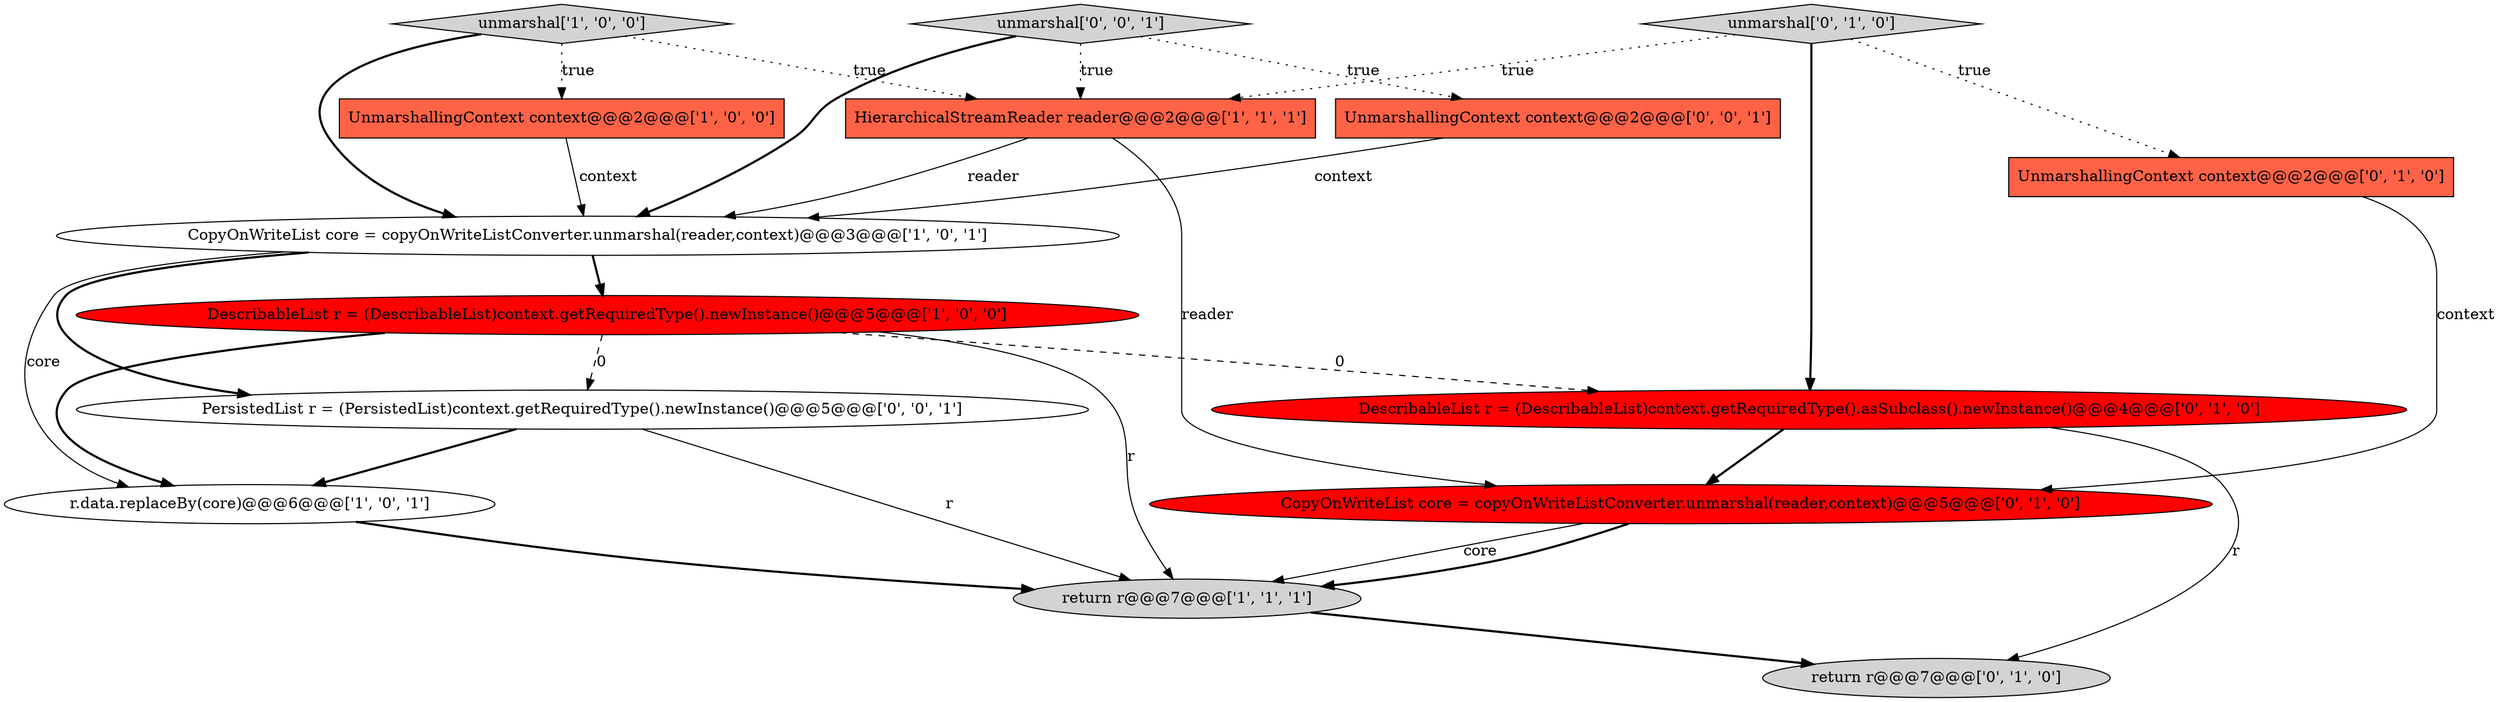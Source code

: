 digraph {
10 [style = filled, label = "CopyOnWriteList core = copyOnWriteListConverter.unmarshal(reader,context)@@@5@@@['0', '1', '0']", fillcolor = red, shape = ellipse image = "AAA1AAABBB2BBB"];
12 [style = filled, label = "PersistedList r = (PersistedList)context.getRequiredType().newInstance()@@@5@@@['0', '0', '1']", fillcolor = white, shape = ellipse image = "AAA0AAABBB3BBB"];
2 [style = filled, label = "HierarchicalStreamReader reader@@@2@@@['1', '1', '1']", fillcolor = tomato, shape = box image = "AAA0AAABBB1BBB"];
5 [style = filled, label = "r.data.replaceBy(core)@@@6@@@['1', '0', '1']", fillcolor = white, shape = ellipse image = "AAA0AAABBB1BBB"];
8 [style = filled, label = "return r@@@7@@@['0', '1', '0']", fillcolor = lightgray, shape = ellipse image = "AAA0AAABBB2BBB"];
9 [style = filled, label = "DescribableList r = (DescribableList)context.getRequiredType().asSubclass().newInstance()@@@4@@@['0', '1', '0']", fillcolor = red, shape = ellipse image = "AAA1AAABBB2BBB"];
4 [style = filled, label = "unmarshal['1', '0', '0']", fillcolor = lightgray, shape = diamond image = "AAA0AAABBB1BBB"];
13 [style = filled, label = "unmarshal['0', '0', '1']", fillcolor = lightgray, shape = diamond image = "AAA0AAABBB3BBB"];
3 [style = filled, label = "DescribableList r = (DescribableList)context.getRequiredType().newInstance()@@@5@@@['1', '0', '0']", fillcolor = red, shape = ellipse image = "AAA1AAABBB1BBB"];
11 [style = filled, label = "UnmarshallingContext context@@@2@@@['0', '1', '0']", fillcolor = tomato, shape = box image = "AAA0AAABBB2BBB"];
0 [style = filled, label = "UnmarshallingContext context@@@2@@@['1', '0', '0']", fillcolor = tomato, shape = box image = "AAA0AAABBB1BBB"];
7 [style = filled, label = "unmarshal['0', '1', '0']", fillcolor = lightgray, shape = diamond image = "AAA0AAABBB2BBB"];
6 [style = filled, label = "CopyOnWriteList core = copyOnWriteListConverter.unmarshal(reader,context)@@@3@@@['1', '0', '1']", fillcolor = white, shape = ellipse image = "AAA0AAABBB1BBB"];
1 [style = filled, label = "return r@@@7@@@['1', '1', '1']", fillcolor = lightgray, shape = ellipse image = "AAA0AAABBB1BBB"];
14 [style = filled, label = "UnmarshallingContext context@@@2@@@['0', '0', '1']", fillcolor = tomato, shape = box image = "AAA0AAABBB3BBB"];
6->3 [style = bold, label=""];
7->2 [style = dotted, label="true"];
9->8 [style = solid, label="r"];
1->8 [style = bold, label=""];
12->5 [style = bold, label=""];
2->6 [style = solid, label="reader"];
2->10 [style = solid, label="reader"];
4->6 [style = bold, label=""];
11->10 [style = solid, label="context"];
4->0 [style = dotted, label="true"];
9->10 [style = bold, label=""];
7->9 [style = bold, label=""];
13->2 [style = dotted, label="true"];
5->1 [style = bold, label=""];
12->1 [style = solid, label="r"];
3->5 [style = bold, label=""];
3->12 [style = dashed, label="0"];
7->11 [style = dotted, label="true"];
3->9 [style = dashed, label="0"];
14->6 [style = solid, label="context"];
3->1 [style = solid, label="r"];
0->6 [style = solid, label="context"];
10->1 [style = solid, label="core"];
13->6 [style = bold, label=""];
6->5 [style = solid, label="core"];
10->1 [style = bold, label=""];
13->14 [style = dotted, label="true"];
4->2 [style = dotted, label="true"];
6->12 [style = bold, label=""];
}
